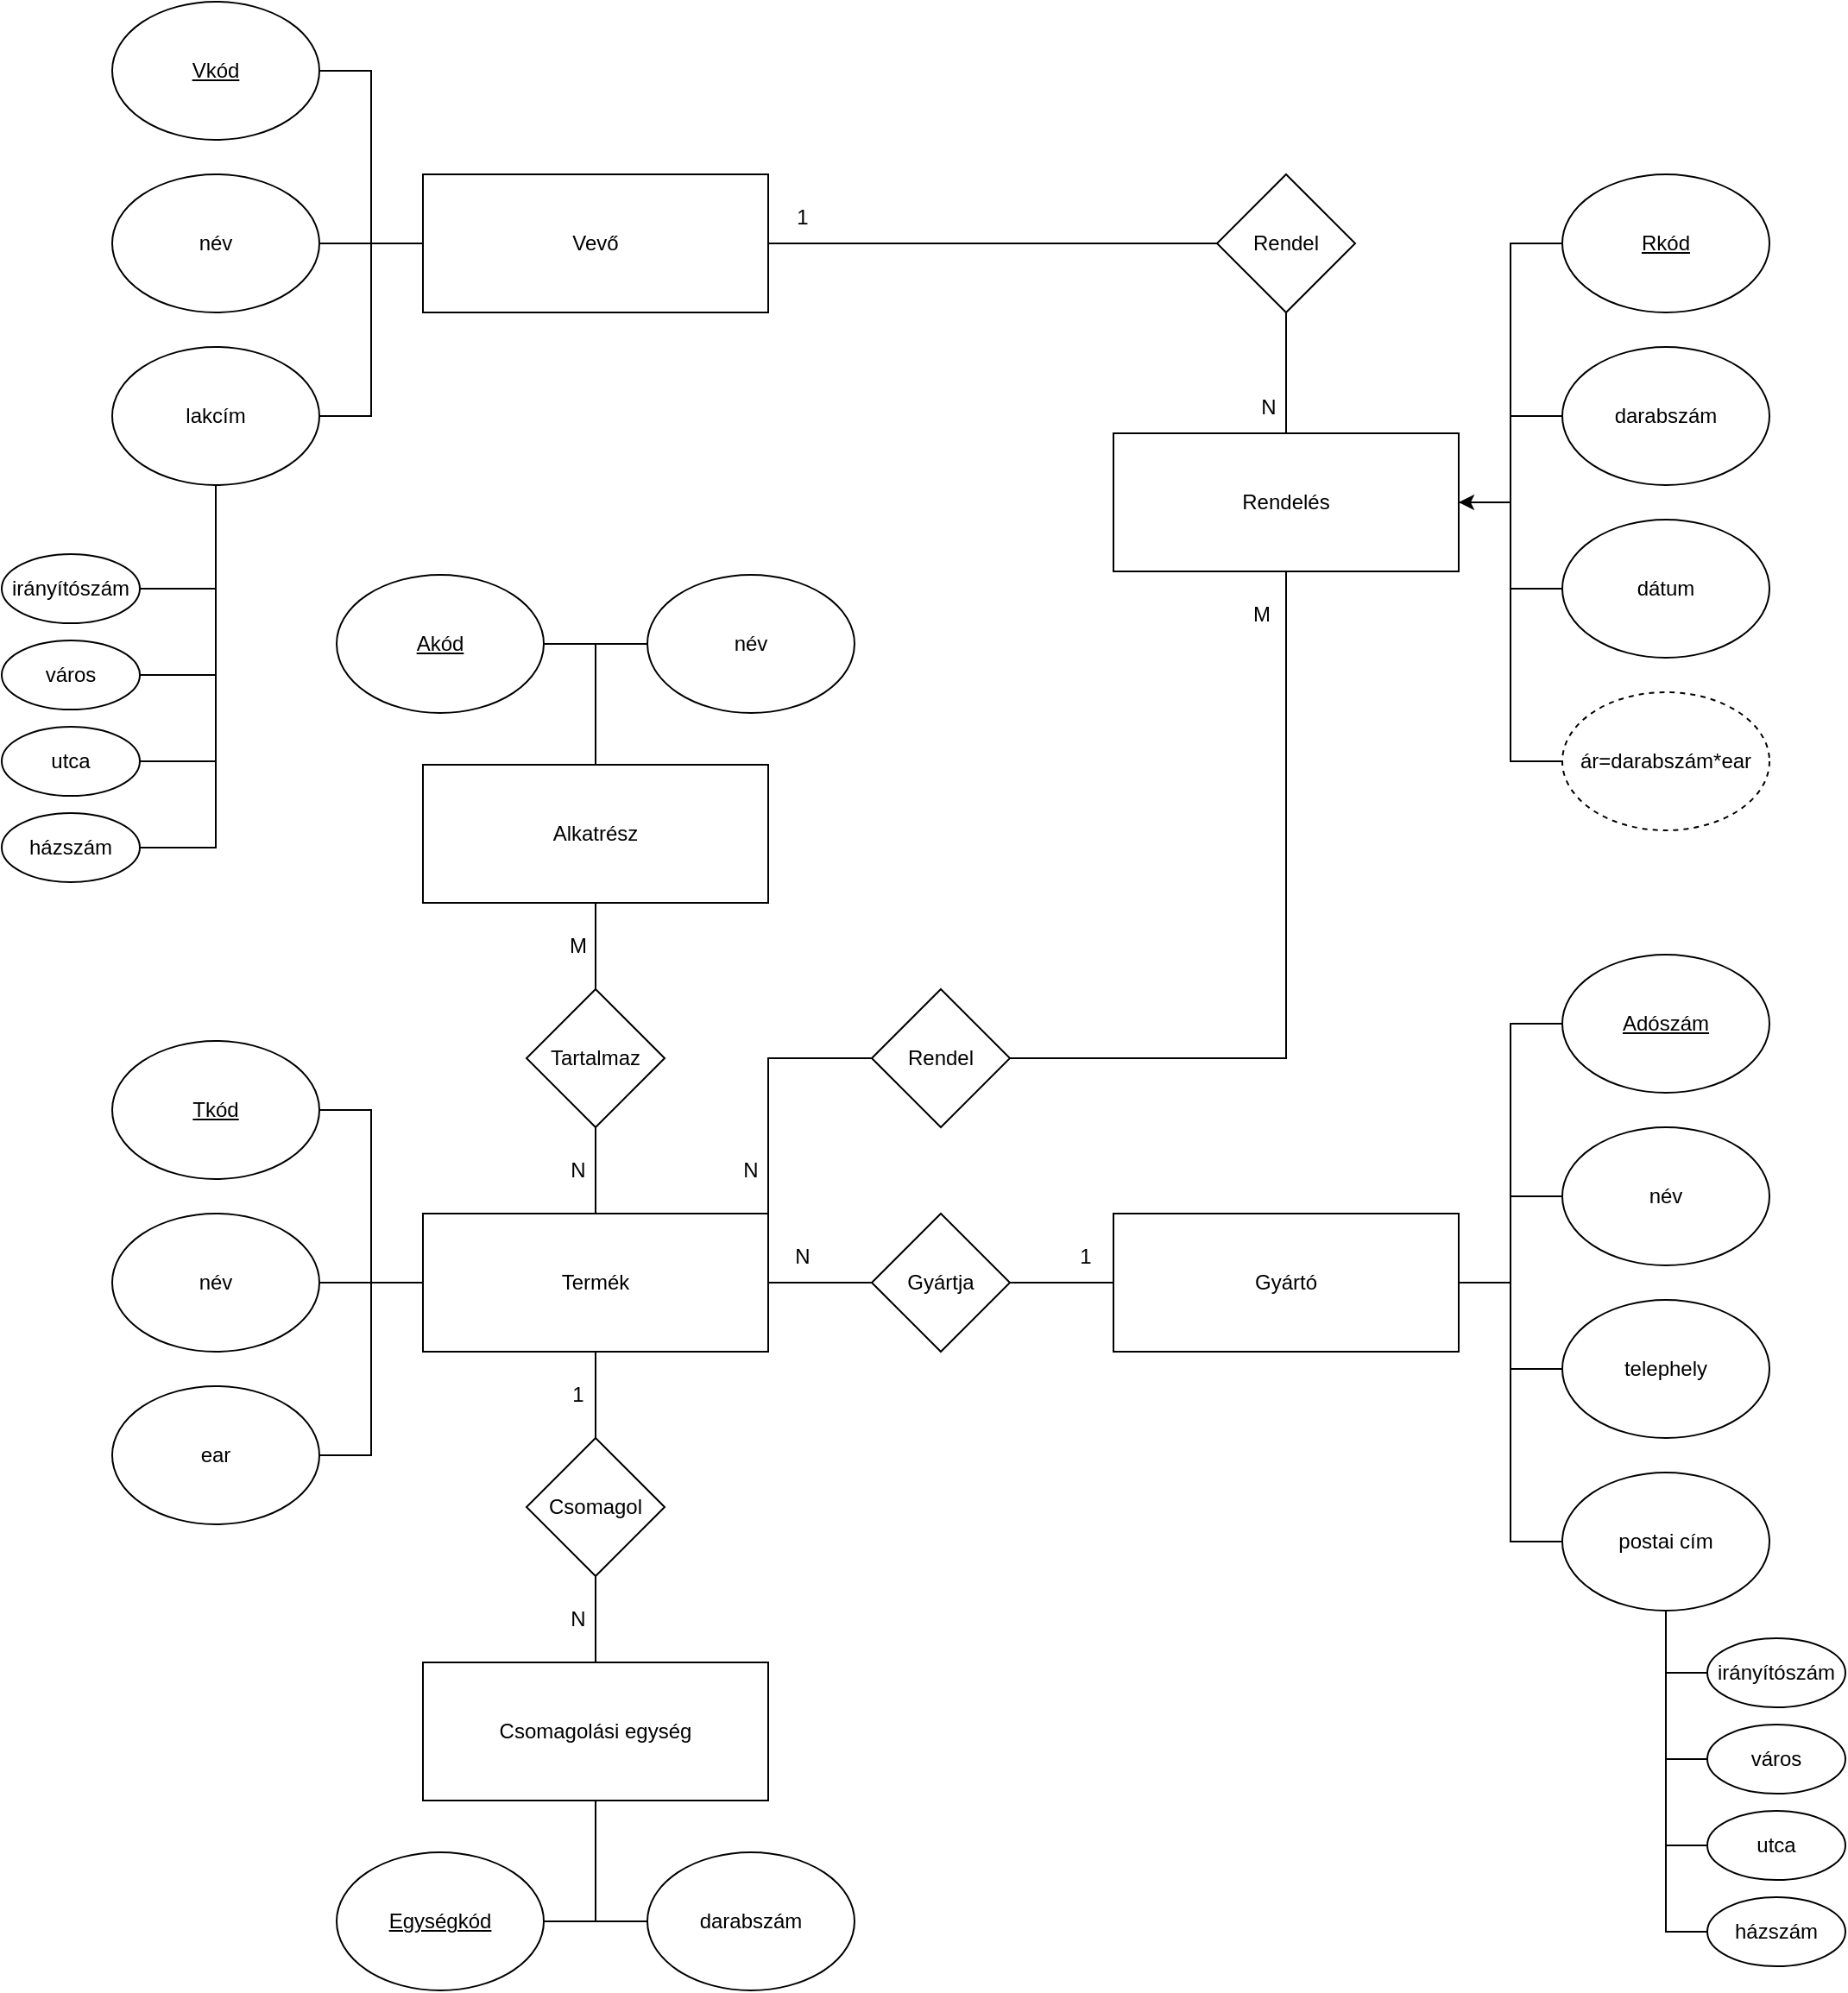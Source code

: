 <mxfile version="26.2.5">
  <diagram name="1 oldal" id="5NIFf1rndSAZD2tm4gDE">
    <mxGraphModel grid="1" page="1" gridSize="10" guides="1" tooltips="1" connect="1" arrows="1" fold="1" pageScale="1" pageWidth="1169" pageHeight="200" math="0" shadow="0">
      <root>
        <mxCell id="0" />
        <mxCell id="1" parent="0" />
        <mxCell id="_8v8_xtLDQyx1Tbt9Tl6-6" style="edgeStyle=orthogonalEdgeStyle;rounded=0;orthogonalLoop=1;jettySize=auto;html=1;entryX=1;entryY=0.5;entryDx=0;entryDy=0;endArrow=none;startFill=0;" edge="1" parent="1" source="_8v8_xtLDQyx1Tbt9Tl6-1" target="_8v8_xtLDQyx1Tbt9Tl6-3">
          <mxGeometry relative="1" as="geometry" />
        </mxCell>
        <mxCell id="_8v8_xtLDQyx1Tbt9Tl6-1" value="Gyártó" style="rounded=0;whiteSpace=wrap;html=1;" vertex="1" parent="1">
          <mxGeometry x="-475" y="-278" width="200" height="80" as="geometry" />
        </mxCell>
        <mxCell id="_8v8_xtLDQyx1Tbt9Tl6-5" style="edgeStyle=orthogonalEdgeStyle;rounded=0;orthogonalLoop=1;jettySize=auto;html=1;entryX=0;entryY=0.5;entryDx=0;entryDy=0;endArrow=none;startFill=0;" edge="1" parent="1" source="_8v8_xtLDQyx1Tbt9Tl6-2" target="_8v8_xtLDQyx1Tbt9Tl6-3">
          <mxGeometry relative="1" as="geometry" />
        </mxCell>
        <mxCell id="_8v8_xtLDQyx1Tbt9Tl6-37" value="" style="edgeStyle=orthogonalEdgeStyle;rounded=0;orthogonalLoop=1;jettySize=auto;html=1;endArrow=none;startFill=0;" edge="1" parent="1" source="_8v8_xtLDQyx1Tbt9Tl6-2" target="_8v8_xtLDQyx1Tbt9Tl6-35">
          <mxGeometry relative="1" as="geometry" />
        </mxCell>
        <mxCell id="_8v8_xtLDQyx1Tbt9Tl6-2" value="Termék" style="rounded=0;whiteSpace=wrap;html=1;" vertex="1" parent="1">
          <mxGeometry x="-875" y="-278" width="200" height="80" as="geometry" />
        </mxCell>
        <mxCell id="_8v8_xtLDQyx1Tbt9Tl6-3" value="Gyártja" style="rhombus;whiteSpace=wrap;html=1;" vertex="1" parent="1">
          <mxGeometry x="-615" y="-278" width="80" height="80" as="geometry" />
        </mxCell>
        <mxCell id="_8v8_xtLDQyx1Tbt9Tl6-7" value="N" style="text;html=1;align=center;verticalAlign=middle;whiteSpace=wrap;rounded=0;" vertex="1" parent="1">
          <mxGeometry x="-685" y="-268" width="60" height="30" as="geometry" />
        </mxCell>
        <mxCell id="_8v8_xtLDQyx1Tbt9Tl6-8" value="1" style="text;html=1;align=center;verticalAlign=middle;whiteSpace=wrap;rounded=0;" vertex="1" parent="1">
          <mxGeometry x="-521" y="-268" width="60" height="30" as="geometry" />
        </mxCell>
        <mxCell id="_8v8_xtLDQyx1Tbt9Tl6-74" style="edgeStyle=orthogonalEdgeStyle;rounded=0;orthogonalLoop=1;jettySize=auto;html=1;entryX=0;entryY=0.5;entryDx=0;entryDy=0;endArrow=none;startFill=0;" edge="1" parent="1" source="_8v8_xtLDQyx1Tbt9Tl6-9" target="_8v8_xtLDQyx1Tbt9Tl6-2">
          <mxGeometry relative="1" as="geometry" />
        </mxCell>
        <mxCell id="_8v8_xtLDQyx1Tbt9Tl6-9" value="&lt;u&gt;Tkód&lt;/u&gt;" style="ellipse;whiteSpace=wrap;html=1;" vertex="1" parent="1">
          <mxGeometry x="-1055" y="-378" width="120" height="80" as="geometry" />
        </mxCell>
        <mxCell id="_8v8_xtLDQyx1Tbt9Tl6-76" style="edgeStyle=orthogonalEdgeStyle;rounded=0;orthogonalLoop=1;jettySize=auto;html=1;entryX=0;entryY=0.5;entryDx=0;entryDy=0;endArrow=none;startFill=0;" edge="1" parent="1" source="_8v8_xtLDQyx1Tbt9Tl6-10" target="_8v8_xtLDQyx1Tbt9Tl6-2">
          <mxGeometry relative="1" as="geometry" />
        </mxCell>
        <mxCell id="_8v8_xtLDQyx1Tbt9Tl6-10" value="név" style="ellipse;whiteSpace=wrap;html=1;" vertex="1" parent="1">
          <mxGeometry x="-1055" y="-278" width="120" height="80" as="geometry" />
        </mxCell>
        <mxCell id="_8v8_xtLDQyx1Tbt9Tl6-77" style="edgeStyle=orthogonalEdgeStyle;rounded=0;orthogonalLoop=1;jettySize=auto;html=1;entryX=0;entryY=0.5;entryDx=0;entryDy=0;endArrow=none;startFill=0;" edge="1" parent="1" source="_8v8_xtLDQyx1Tbt9Tl6-11" target="_8v8_xtLDQyx1Tbt9Tl6-2">
          <mxGeometry relative="1" as="geometry" />
        </mxCell>
        <mxCell id="_8v8_xtLDQyx1Tbt9Tl6-11" value="ear" style="ellipse;whiteSpace=wrap;html=1;" vertex="1" parent="1">
          <mxGeometry x="-1055" y="-178" width="120" height="80" as="geometry" />
        </mxCell>
        <mxCell id="_8v8_xtLDQyx1Tbt9Tl6-61" style="edgeStyle=orthogonalEdgeStyle;rounded=0;orthogonalLoop=1;jettySize=auto;html=1;entryX=1;entryY=0.5;entryDx=0;entryDy=0;endArrow=none;startFill=0;" edge="1" parent="1" source="_8v8_xtLDQyx1Tbt9Tl6-12" target="_8v8_xtLDQyx1Tbt9Tl6-1">
          <mxGeometry relative="1" as="geometry" />
        </mxCell>
        <mxCell id="_8v8_xtLDQyx1Tbt9Tl6-12" value="név" style="ellipse;whiteSpace=wrap;html=1;" vertex="1" parent="1">
          <mxGeometry x="-215" y="-328" width="120" height="80" as="geometry" />
        </mxCell>
        <mxCell id="_8v8_xtLDQyx1Tbt9Tl6-62" style="edgeStyle=orthogonalEdgeStyle;rounded=0;orthogonalLoop=1;jettySize=auto;html=1;entryX=1;entryY=0.5;entryDx=0;entryDy=0;endArrow=none;startFill=0;" edge="1" parent="1" source="_8v8_xtLDQyx1Tbt9Tl6-13" target="_8v8_xtLDQyx1Tbt9Tl6-1">
          <mxGeometry relative="1" as="geometry" />
        </mxCell>
        <mxCell id="_8v8_xtLDQyx1Tbt9Tl6-13" value="telephely" style="ellipse;whiteSpace=wrap;html=1;" vertex="1" parent="1">
          <mxGeometry x="-215" y="-228" width="120" height="80" as="geometry" />
        </mxCell>
        <mxCell id="_8v8_xtLDQyx1Tbt9Tl6-60" style="edgeStyle=orthogonalEdgeStyle;rounded=0;orthogonalLoop=1;jettySize=auto;html=1;entryX=1;entryY=0.5;entryDx=0;entryDy=0;endArrow=none;startFill=0;" edge="1" parent="1" source="_8v8_xtLDQyx1Tbt9Tl6-14" target="_8v8_xtLDQyx1Tbt9Tl6-1">
          <mxGeometry relative="1" as="geometry" />
        </mxCell>
        <mxCell id="_8v8_xtLDQyx1Tbt9Tl6-14" value="&lt;u&gt;Adószám&lt;/u&gt;" style="ellipse;whiteSpace=wrap;html=1;" vertex="1" parent="1">
          <mxGeometry x="-215" y="-428" width="120" height="80" as="geometry" />
        </mxCell>
        <mxCell id="_8v8_xtLDQyx1Tbt9Tl6-63" style="edgeStyle=orthogonalEdgeStyle;rounded=0;orthogonalLoop=1;jettySize=auto;html=1;entryX=1;entryY=0.5;entryDx=0;entryDy=0;endArrow=none;startFill=0;" edge="1" parent="1" source="_8v8_xtLDQyx1Tbt9Tl6-23" target="_8v8_xtLDQyx1Tbt9Tl6-1">
          <mxGeometry relative="1" as="geometry" />
        </mxCell>
        <mxCell id="_8v8_xtLDQyx1Tbt9Tl6-23" value="postai cím" style="ellipse;whiteSpace=wrap;html=1;" vertex="1" parent="1">
          <mxGeometry x="-215" y="-128" width="120" height="80" as="geometry" />
        </mxCell>
        <mxCell id="_8v8_xtLDQyx1Tbt9Tl6-67" style="rounded=0;orthogonalLoop=1;jettySize=auto;html=1;endArrow=none;startFill=0;entryX=0.5;entryY=1;entryDx=0;entryDy=0;exitX=0;exitY=0.5;exitDx=0;exitDy=0;" edge="1" parent="1" source="_8v8_xtLDQyx1Tbt9Tl6-25" target="_8v8_xtLDQyx1Tbt9Tl6-23">
          <mxGeometry relative="1" as="geometry">
            <mxPoint x="-151" y="-42" as="targetPoint" />
            <Array as="points">
              <mxPoint x="-155" y="-12" />
            </Array>
          </mxGeometry>
        </mxCell>
        <mxCell id="_8v8_xtLDQyx1Tbt9Tl6-25" value="irányítószám" style="ellipse;whiteSpace=wrap;html=1;" vertex="1" parent="1">
          <mxGeometry x="-131" y="-32" width="80" height="40" as="geometry" />
        </mxCell>
        <mxCell id="_8v8_xtLDQyx1Tbt9Tl6-26" value="város" style="ellipse;whiteSpace=wrap;html=1;" vertex="1" parent="1">
          <mxGeometry x="-131" y="18" width="80" height="40" as="geometry" />
        </mxCell>
        <mxCell id="_8v8_xtLDQyx1Tbt9Tl6-27" value="utca" style="ellipse;whiteSpace=wrap;html=1;" vertex="1" parent="1">
          <mxGeometry x="-131" y="68" width="80" height="40" as="geometry" />
        </mxCell>
        <mxCell id="_8v8_xtLDQyx1Tbt9Tl6-28" value="házszám" style="ellipse;whiteSpace=wrap;html=1;" vertex="1" parent="1">
          <mxGeometry x="-131" y="118" width="80" height="40" as="geometry" />
        </mxCell>
        <mxCell id="_8v8_xtLDQyx1Tbt9Tl6-38" value="" style="edgeStyle=orthogonalEdgeStyle;rounded=0;orthogonalLoop=1;jettySize=auto;html=1;endArrow=none;startFill=0;" edge="1" parent="1" source="_8v8_xtLDQyx1Tbt9Tl6-34" target="_8v8_xtLDQyx1Tbt9Tl6-35">
          <mxGeometry relative="1" as="geometry" />
        </mxCell>
        <mxCell id="_8v8_xtLDQyx1Tbt9Tl6-34" value="Csomagolási egység" style="rounded=0;whiteSpace=wrap;html=1;" vertex="1" parent="1">
          <mxGeometry x="-875" y="-18" width="200" height="80" as="geometry" />
        </mxCell>
        <mxCell id="_8v8_xtLDQyx1Tbt9Tl6-35" value="Csomagol" style="rhombus;whiteSpace=wrap;html=1;" vertex="1" parent="1">
          <mxGeometry x="-815" y="-148" width="80" height="80" as="geometry" />
        </mxCell>
        <mxCell id="_8v8_xtLDQyx1Tbt9Tl6-39" value="1" style="text;html=1;align=center;verticalAlign=middle;whiteSpace=wrap;rounded=0;" vertex="1" parent="1">
          <mxGeometry x="-815" y="-188" width="60" height="30" as="geometry" />
        </mxCell>
        <mxCell id="_8v8_xtLDQyx1Tbt9Tl6-40" value="N" style="text;html=1;align=center;verticalAlign=middle;whiteSpace=wrap;rounded=0;" vertex="1" parent="1">
          <mxGeometry x="-815" y="-58" width="60" height="30" as="geometry" />
        </mxCell>
        <mxCell id="_8v8_xtLDQyx1Tbt9Tl6-41" value="darabszám" style="ellipse;whiteSpace=wrap;html=1;" vertex="1" parent="1">
          <mxGeometry x="-745" y="92" width="120" height="80" as="geometry" />
        </mxCell>
        <mxCell id="_8v8_xtLDQyx1Tbt9Tl6-42" value="&lt;u&gt;Egységkód&lt;/u&gt;" style="ellipse;whiteSpace=wrap;html=1;" vertex="1" parent="1">
          <mxGeometry x="-925" y="92" width="120" height="80" as="geometry" />
        </mxCell>
        <mxCell id="_8v8_xtLDQyx1Tbt9Tl6-80" value="" style="edgeStyle=orthogonalEdgeStyle;rounded=0;orthogonalLoop=1;jettySize=auto;html=1;endArrow=none;startFill=0;" edge="1" parent="1" source="_8v8_xtLDQyx1Tbt9Tl6-51" target="_8v8_xtLDQyx1Tbt9Tl6-78">
          <mxGeometry relative="1" as="geometry" />
        </mxCell>
        <mxCell id="_8v8_xtLDQyx1Tbt9Tl6-51" value="Alkatrész" style="rounded=0;whiteSpace=wrap;html=1;" vertex="1" parent="1">
          <mxGeometry x="-875" y="-538" width="200" height="80" as="geometry" />
        </mxCell>
        <mxCell id="_8v8_xtLDQyx1Tbt9Tl6-52" value="név" style="ellipse;whiteSpace=wrap;html=1;" vertex="1" parent="1">
          <mxGeometry x="-745" y="-648" width="120" height="80" as="geometry" />
        </mxCell>
        <mxCell id="_8v8_xtLDQyx1Tbt9Tl6-53" value="&lt;u&gt;Akód&lt;/u&gt;" style="ellipse;whiteSpace=wrap;html=1;" vertex="1" parent="1">
          <mxGeometry x="-925" y="-648" width="120" height="80" as="geometry" />
        </mxCell>
        <mxCell id="_8v8_xtLDQyx1Tbt9Tl6-70" value="" style="endArrow=none;html=1;rounded=0;entryX=0;entryY=0.5;entryDx=0;entryDy=0;exitX=0.5;exitY=1;exitDx=0;exitDy=0;" edge="1" parent="1" source="_8v8_xtLDQyx1Tbt9Tl6-23" target="_8v8_xtLDQyx1Tbt9Tl6-26">
          <mxGeometry width="50" height="50" relative="1" as="geometry">
            <mxPoint x="-181" y="38" as="sourcePoint" />
            <mxPoint x="-151" y="-2" as="targetPoint" />
            <Array as="points">
              <mxPoint x="-155" y="38" />
            </Array>
          </mxGeometry>
        </mxCell>
        <mxCell id="_8v8_xtLDQyx1Tbt9Tl6-71" value="" style="endArrow=none;html=1;rounded=0;entryX=0;entryY=0.5;entryDx=0;entryDy=0;exitX=0.5;exitY=1;exitDx=0;exitDy=0;" edge="1" parent="1" source="_8v8_xtLDQyx1Tbt9Tl6-23" target="_8v8_xtLDQyx1Tbt9Tl6-27">
          <mxGeometry width="50" height="50" relative="1" as="geometry">
            <mxPoint x="-181" y="78" as="sourcePoint" />
            <mxPoint x="-131" y="28" as="targetPoint" />
            <Array as="points">
              <mxPoint x="-155" y="88" />
            </Array>
          </mxGeometry>
        </mxCell>
        <mxCell id="_8v8_xtLDQyx1Tbt9Tl6-72" value="" style="endArrow=none;html=1;rounded=0;entryX=0;entryY=0.5;entryDx=0;entryDy=0;exitX=0.5;exitY=1;exitDx=0;exitDy=0;" edge="1" parent="1" source="_8v8_xtLDQyx1Tbt9Tl6-23" target="_8v8_xtLDQyx1Tbt9Tl6-28">
          <mxGeometry width="50" height="50" relative="1" as="geometry">
            <mxPoint x="-191" y="118" as="sourcePoint" />
            <mxPoint x="-141" y="68" as="targetPoint" />
            <Array as="points">
              <mxPoint x="-155" y="138" />
            </Array>
          </mxGeometry>
        </mxCell>
        <mxCell id="_8v8_xtLDQyx1Tbt9Tl6-79" value="" style="edgeStyle=orthogonalEdgeStyle;rounded=0;orthogonalLoop=1;jettySize=auto;html=1;endArrow=none;startFill=0;" edge="1" parent="1" source="_8v8_xtLDQyx1Tbt9Tl6-78" target="_8v8_xtLDQyx1Tbt9Tl6-2">
          <mxGeometry relative="1" as="geometry" />
        </mxCell>
        <mxCell id="_8v8_xtLDQyx1Tbt9Tl6-78" value="Tartalmaz" style="rhombus;whiteSpace=wrap;html=1;" vertex="1" parent="1">
          <mxGeometry x="-815" y="-408" width="80" height="80" as="geometry" />
        </mxCell>
        <mxCell id="_8v8_xtLDQyx1Tbt9Tl6-81" value="N" style="text;html=1;align=center;verticalAlign=middle;whiteSpace=wrap;rounded=0;" vertex="1" parent="1">
          <mxGeometry x="-815" y="-318" width="60" height="30" as="geometry" />
        </mxCell>
        <mxCell id="_8v8_xtLDQyx1Tbt9Tl6-82" value="M" style="text;html=1;align=center;verticalAlign=middle;whiteSpace=wrap;rounded=0;" vertex="1" parent="1">
          <mxGeometry x="-815" y="-448" width="60" height="30" as="geometry" />
        </mxCell>
        <mxCell id="_8v8_xtLDQyx1Tbt9Tl6-84" value="" style="endArrow=none;html=1;rounded=0;entryX=0;entryY=0.5;entryDx=0;entryDy=0;exitX=0.5;exitY=0;exitDx=0;exitDy=0;" edge="1" parent="1" source="_8v8_xtLDQyx1Tbt9Tl6-51" target="_8v8_xtLDQyx1Tbt9Tl6-52">
          <mxGeometry width="50" height="50" relative="1" as="geometry">
            <mxPoint x="-761" y="-502" as="sourcePoint" />
            <mxPoint x="-711" y="-552" as="targetPoint" />
            <Array as="points">
              <mxPoint x="-775" y="-608" />
            </Array>
          </mxGeometry>
        </mxCell>
        <mxCell id="_8v8_xtLDQyx1Tbt9Tl6-85" value="" style="endArrow=none;html=1;rounded=0;entryX=1;entryY=0.5;entryDx=0;entryDy=0;exitX=0.5;exitY=0;exitDx=0;exitDy=0;" edge="1" parent="1" source="_8v8_xtLDQyx1Tbt9Tl6-51" target="_8v8_xtLDQyx1Tbt9Tl6-53">
          <mxGeometry width="50" height="50" relative="1" as="geometry">
            <mxPoint x="-761" y="-502" as="sourcePoint" />
            <mxPoint x="-711" y="-552" as="targetPoint" />
            <Array as="points">
              <mxPoint x="-775" y="-608" />
            </Array>
          </mxGeometry>
        </mxCell>
        <mxCell id="_8v8_xtLDQyx1Tbt9Tl6-91" value="" style="endArrow=none;html=1;rounded=0;exitX=1;exitY=0.5;exitDx=0;exitDy=0;entryX=0.5;entryY=1;entryDx=0;entryDy=0;" edge="1" parent="1" source="_8v8_xtLDQyx1Tbt9Tl6-42" target="_8v8_xtLDQyx1Tbt9Tl6-34">
          <mxGeometry width="50" height="50" relative="1" as="geometry">
            <mxPoint x="-771" y="88" as="sourcePoint" />
            <mxPoint x="-721" y="38" as="targetPoint" />
            <Array as="points">
              <mxPoint x="-775" y="132" />
            </Array>
          </mxGeometry>
        </mxCell>
        <mxCell id="_8v8_xtLDQyx1Tbt9Tl6-93" value="" style="endArrow=none;html=1;rounded=0;exitX=0;exitY=0.5;exitDx=0;exitDy=0;entryX=0.5;entryY=1;entryDx=0;entryDy=0;" edge="1" parent="1" source="_8v8_xtLDQyx1Tbt9Tl6-41" target="_8v8_xtLDQyx1Tbt9Tl6-34">
          <mxGeometry width="50" height="50" relative="1" as="geometry">
            <mxPoint x="-771" y="88" as="sourcePoint" />
            <mxPoint x="-721" y="38" as="targetPoint" />
            <Array as="points">
              <mxPoint x="-775" y="132" />
            </Array>
          </mxGeometry>
        </mxCell>
        <mxCell id="_8v8_xtLDQyx1Tbt9Tl6-152" value="" style="edgeStyle=orthogonalEdgeStyle;rounded=0;orthogonalLoop=1;jettySize=auto;html=1;endArrow=none;startFill=0;" edge="1" parent="1" source="_8v8_xtLDQyx1Tbt9Tl6-94" target="_8v8_xtLDQyx1Tbt9Tl6-105">
          <mxGeometry relative="1" as="geometry" />
        </mxCell>
        <mxCell id="_8v8_xtLDQyx1Tbt9Tl6-94" value="Rendelés" style="rounded=0;whiteSpace=wrap;html=1;" vertex="1" parent="1">
          <mxGeometry x="-475" y="-730" width="200" height="80" as="geometry" />
        </mxCell>
        <mxCell id="_8v8_xtLDQyx1Tbt9Tl6-102" style="edgeStyle=orthogonalEdgeStyle;rounded=0;orthogonalLoop=1;jettySize=auto;html=1;entryX=1;entryY=0.5;entryDx=0;entryDy=0;endArrow=none;startFill=0;" edge="1" parent="1" source="_8v8_xtLDQyx1Tbt9Tl6-95" target="_8v8_xtLDQyx1Tbt9Tl6-94">
          <mxGeometry relative="1" as="geometry">
            <mxPoint x="-249" y="-640" as="targetPoint" />
          </mxGeometry>
        </mxCell>
        <mxCell id="_8v8_xtLDQyx1Tbt9Tl6-95" value="dátum" style="ellipse;whiteSpace=wrap;html=1;" vertex="1" parent="1">
          <mxGeometry x="-215" y="-680" width="120" height="80" as="geometry" />
        </mxCell>
        <mxCell id="_8v8_xtLDQyx1Tbt9Tl6-103" style="edgeStyle=orthogonalEdgeStyle;rounded=0;orthogonalLoop=1;jettySize=auto;html=1;entryX=1;entryY=0.5;entryDx=0;entryDy=0;endArrow=none;startFill=0;" edge="1" parent="1" source="_8v8_xtLDQyx1Tbt9Tl6-96" target="_8v8_xtLDQyx1Tbt9Tl6-94">
          <mxGeometry relative="1" as="geometry" />
        </mxCell>
        <mxCell id="_8v8_xtLDQyx1Tbt9Tl6-96" value="&lt;u&gt;Rkód&lt;/u&gt;" style="ellipse;whiteSpace=wrap;html=1;" vertex="1" parent="1">
          <mxGeometry x="-215" y="-880" width="120" height="80" as="geometry" />
        </mxCell>
        <mxCell id="_8v8_xtLDQyx1Tbt9Tl6-101" style="edgeStyle=orthogonalEdgeStyle;rounded=0;orthogonalLoop=1;jettySize=auto;html=1;entryX=1;entryY=0.5;entryDx=0;entryDy=0;endArrow=none;startFill=0;" edge="1" parent="1" source="_8v8_xtLDQyx1Tbt9Tl6-99" target="_8v8_xtLDQyx1Tbt9Tl6-94">
          <mxGeometry relative="1" as="geometry">
            <mxPoint x="-249" y="-740" as="targetPoint" />
          </mxGeometry>
        </mxCell>
        <mxCell id="_8v8_xtLDQyx1Tbt9Tl6-99" value="darabszám" style="ellipse;whiteSpace=wrap;html=1;" vertex="1" parent="1">
          <mxGeometry x="-215" y="-780" width="120" height="80" as="geometry" />
        </mxCell>
        <mxCell id="_8v8_xtLDQyx1Tbt9Tl6-178" style="edgeStyle=orthogonalEdgeStyle;rounded=0;orthogonalLoop=1;jettySize=auto;html=1;entryX=1;entryY=0.5;entryDx=0;entryDy=0;" edge="1" parent="1" source="_8v8_xtLDQyx1Tbt9Tl6-100" target="_8v8_xtLDQyx1Tbt9Tl6-94">
          <mxGeometry relative="1" as="geometry" />
        </mxCell>
        <mxCell id="_8v8_xtLDQyx1Tbt9Tl6-100" value="ár=&lt;span style=&quot;background-color: transparent; color: light-dark(rgb(0, 0, 0), rgb(255, 255, 255));&quot;&gt;darabszám*ear&lt;/span&gt;" style="ellipse;whiteSpace=wrap;html=1;dashed=1;" vertex="1" parent="1">
          <mxGeometry x="-215" y="-580" width="120" height="80" as="geometry" />
        </mxCell>
        <mxCell id="_8v8_xtLDQyx1Tbt9Tl6-105" value="Rendel" style="rhombus;whiteSpace=wrap;html=1;" vertex="1" parent="1">
          <mxGeometry x="-415" y="-880" width="80" height="80" as="geometry" />
        </mxCell>
        <mxCell id="_8v8_xtLDQyx1Tbt9Tl6-151" value="" style="edgeStyle=orthogonalEdgeStyle;rounded=0;orthogonalLoop=1;jettySize=auto;html=1;endArrow=none;startFill=0;" edge="1" parent="1" source="_8v8_xtLDQyx1Tbt9Tl6-140" target="_8v8_xtLDQyx1Tbt9Tl6-105">
          <mxGeometry relative="1" as="geometry" />
        </mxCell>
        <mxCell id="_8v8_xtLDQyx1Tbt9Tl6-140" value="Vevő" style="rounded=0;whiteSpace=wrap;html=1;" vertex="1" parent="1">
          <mxGeometry x="-875" y="-880" width="200" height="80" as="geometry" />
        </mxCell>
        <mxCell id="_8v8_xtLDQyx1Tbt9Tl6-141" style="edgeStyle=orthogonalEdgeStyle;rounded=0;orthogonalLoop=1;jettySize=auto;html=1;entryX=0;entryY=0.5;entryDx=0;entryDy=0;endArrow=none;startFill=0;" edge="1" parent="1" source="_8v8_xtLDQyx1Tbt9Tl6-142" target="_8v8_xtLDQyx1Tbt9Tl6-140">
          <mxGeometry relative="1" as="geometry" />
        </mxCell>
        <mxCell id="_8v8_xtLDQyx1Tbt9Tl6-142" value="&lt;u&gt;Vkód&lt;/u&gt;" style="ellipse;whiteSpace=wrap;html=1;rotation=0;" vertex="1" parent="1">
          <mxGeometry x="-1055" y="-980" width="120" height="80" as="geometry" />
        </mxCell>
        <mxCell id="_8v8_xtLDQyx1Tbt9Tl6-143" style="edgeStyle=orthogonalEdgeStyle;rounded=0;orthogonalLoop=1;jettySize=auto;html=1;entryX=0;entryY=0.5;entryDx=0;entryDy=0;endArrow=none;startFill=0;" edge="1" parent="1" source="_8v8_xtLDQyx1Tbt9Tl6-144" target="_8v8_xtLDQyx1Tbt9Tl6-140">
          <mxGeometry relative="1" as="geometry" />
        </mxCell>
        <mxCell id="_8v8_xtLDQyx1Tbt9Tl6-144" value="név" style="ellipse;whiteSpace=wrap;html=1;rotation=0;" vertex="1" parent="1">
          <mxGeometry x="-1055" y="-880" width="120" height="80" as="geometry" />
        </mxCell>
        <mxCell id="_8v8_xtLDQyx1Tbt9Tl6-145" style="edgeStyle=orthogonalEdgeStyle;rounded=0;orthogonalLoop=1;jettySize=auto;html=1;entryX=0;entryY=0.5;entryDx=0;entryDy=0;endArrow=none;startFill=0;" edge="1" parent="1" source="_8v8_xtLDQyx1Tbt9Tl6-146" target="_8v8_xtLDQyx1Tbt9Tl6-140">
          <mxGeometry relative="1" as="geometry" />
        </mxCell>
        <mxCell id="_8v8_xtLDQyx1Tbt9Tl6-146" value="lakcím" style="ellipse;whiteSpace=wrap;html=1;rotation=0;" vertex="1" parent="1">
          <mxGeometry x="-1055" y="-780" width="120" height="80" as="geometry" />
        </mxCell>
        <mxCell id="_8v8_xtLDQyx1Tbt9Tl6-156" style="edgeStyle=orthogonalEdgeStyle;rounded=0;orthogonalLoop=1;jettySize=auto;html=1;exitX=0;exitY=0.5;exitDx=0;exitDy=0;entryX=1;entryY=0;entryDx=0;entryDy=0;endArrow=none;startFill=0;" edge="1" parent="1" source="_8v8_xtLDQyx1Tbt9Tl6-155" target="_8v8_xtLDQyx1Tbt9Tl6-2">
          <mxGeometry relative="1" as="geometry" />
        </mxCell>
        <mxCell id="_8v8_xtLDQyx1Tbt9Tl6-177" style="edgeStyle=orthogonalEdgeStyle;rounded=0;orthogonalLoop=1;jettySize=auto;html=1;entryX=0.5;entryY=1;entryDx=0;entryDy=0;endArrow=none;startFill=0;" edge="1" parent="1" source="_8v8_xtLDQyx1Tbt9Tl6-155" target="_8v8_xtLDQyx1Tbt9Tl6-94">
          <mxGeometry relative="1" as="geometry" />
        </mxCell>
        <mxCell id="_8v8_xtLDQyx1Tbt9Tl6-155" value="Rendel" style="rhombus;whiteSpace=wrap;html=1;" vertex="1" parent="1">
          <mxGeometry x="-615" y="-408" width="80" height="80" as="geometry" />
        </mxCell>
        <mxCell id="_8v8_xtLDQyx1Tbt9Tl6-159" value="N" style="text;html=1;align=center;verticalAlign=middle;whiteSpace=wrap;rounded=0;" vertex="1" parent="1">
          <mxGeometry x="-715" y="-318" width="60" height="30" as="geometry" />
        </mxCell>
        <mxCell id="_8v8_xtLDQyx1Tbt9Tl6-160" value="M" style="text;html=1;align=center;verticalAlign=middle;whiteSpace=wrap;rounded=0;" vertex="1" parent="1">
          <mxGeometry x="-419" y="-640" width="60" height="30" as="geometry" />
        </mxCell>
        <mxCell id="_8v8_xtLDQyx1Tbt9Tl6-161" value="1" style="text;html=1;align=center;verticalAlign=middle;whiteSpace=wrap;rounded=0;" vertex="1" parent="1">
          <mxGeometry x="-685" y="-870" width="60" height="30" as="geometry" />
        </mxCell>
        <mxCell id="_8v8_xtLDQyx1Tbt9Tl6-162" value="N" style="text;html=1;align=center;verticalAlign=middle;whiteSpace=wrap;rounded=0;" vertex="1" parent="1">
          <mxGeometry x="-415" y="-760" width="60" height="30" as="geometry" />
        </mxCell>
        <mxCell id="_8v8_xtLDQyx1Tbt9Tl6-164" value="irányítószám" style="ellipse;whiteSpace=wrap;html=1;" vertex="1" parent="1">
          <mxGeometry x="-1119" y="-660" width="80" height="40" as="geometry" />
        </mxCell>
        <mxCell id="_8v8_xtLDQyx1Tbt9Tl6-165" value="város" style="ellipse;whiteSpace=wrap;html=1;" vertex="1" parent="1">
          <mxGeometry x="-1119" y="-610" width="80" height="40" as="geometry" />
        </mxCell>
        <mxCell id="_8v8_xtLDQyx1Tbt9Tl6-166" value="utca" style="ellipse;whiteSpace=wrap;html=1;" vertex="1" parent="1">
          <mxGeometry x="-1119" y="-560" width="80" height="40" as="geometry" />
        </mxCell>
        <mxCell id="_8v8_xtLDQyx1Tbt9Tl6-167" value="házszám" style="ellipse;whiteSpace=wrap;html=1;" vertex="1" parent="1">
          <mxGeometry x="-1119" y="-510" width="80" height="40" as="geometry" />
        </mxCell>
        <mxCell id="_8v8_xtLDQyx1Tbt9Tl6-173" value="" style="endArrow=none;html=1;rounded=0;exitX=1;exitY=0.5;exitDx=0;exitDy=0;entryX=0.5;entryY=1;entryDx=0;entryDy=0;" edge="1" parent="1" source="_8v8_xtLDQyx1Tbt9Tl6-164" target="_8v8_xtLDQyx1Tbt9Tl6-146">
          <mxGeometry width="50" height="50" relative="1" as="geometry">
            <mxPoint x="-959" y="-590" as="sourcePoint" />
            <mxPoint x="-909" y="-640" as="targetPoint" />
            <Array as="points">
              <mxPoint x="-995" y="-640" />
            </Array>
          </mxGeometry>
        </mxCell>
        <mxCell id="_8v8_xtLDQyx1Tbt9Tl6-174" value="" style="endArrow=none;html=1;rounded=0;exitX=1;exitY=0.5;exitDx=0;exitDy=0;entryX=0.5;entryY=1;entryDx=0;entryDy=0;" edge="1" parent="1" source="_8v8_xtLDQyx1Tbt9Tl6-165" target="_8v8_xtLDQyx1Tbt9Tl6-146">
          <mxGeometry width="50" height="50" relative="1" as="geometry">
            <mxPoint x="-959" y="-590" as="sourcePoint" />
            <mxPoint x="-909" y="-640" as="targetPoint" />
            <Array as="points">
              <mxPoint x="-995" y="-590" />
            </Array>
          </mxGeometry>
        </mxCell>
        <mxCell id="_8v8_xtLDQyx1Tbt9Tl6-175" value="" style="endArrow=none;html=1;rounded=0;exitX=1;exitY=0.5;exitDx=0;exitDy=0;entryX=0.5;entryY=1;entryDx=0;entryDy=0;" edge="1" parent="1" source="_8v8_xtLDQyx1Tbt9Tl6-166" target="_8v8_xtLDQyx1Tbt9Tl6-146">
          <mxGeometry width="50" height="50" relative="1" as="geometry">
            <mxPoint x="-999" y="-540" as="sourcePoint" />
            <mxPoint x="-949" y="-590" as="targetPoint" />
            <Array as="points">
              <mxPoint x="-995" y="-540" />
            </Array>
          </mxGeometry>
        </mxCell>
        <mxCell id="_8v8_xtLDQyx1Tbt9Tl6-176" value="" style="endArrow=none;html=1;rounded=0;exitX=1;exitY=0.5;exitDx=0;exitDy=0;entryX=0.5;entryY=1;entryDx=0;entryDy=0;" edge="1" parent="1" source="_8v8_xtLDQyx1Tbt9Tl6-167" target="_8v8_xtLDQyx1Tbt9Tl6-146">
          <mxGeometry width="50" height="50" relative="1" as="geometry">
            <mxPoint x="-979" y="-510" as="sourcePoint" />
            <mxPoint x="-929" y="-560" as="targetPoint" />
            <Array as="points">
              <mxPoint x="-995" y="-490" />
            </Array>
          </mxGeometry>
        </mxCell>
      </root>
    </mxGraphModel>
  </diagram>
</mxfile>
